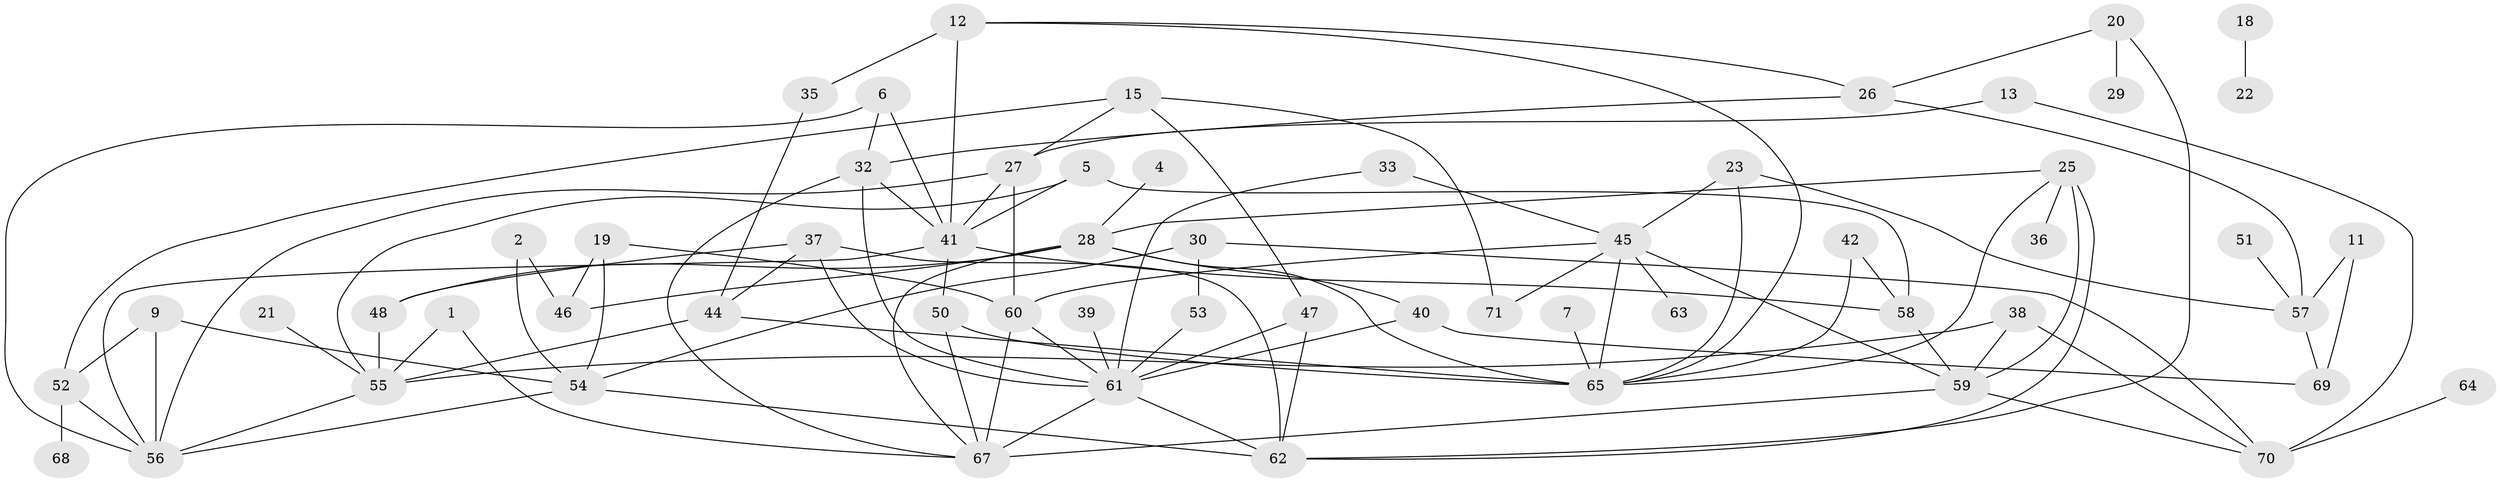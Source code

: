 // original degree distribution, {2: 0.2624113475177305, 1: 0.1773049645390071, 0: 0.0851063829787234, 4: 0.1276595744680851, 3: 0.22695035460992907, 5: 0.04964539007092199, 6: 0.05673758865248227, 9: 0.0070921985815602835, 7: 0.0070921985815602835}
// Generated by graph-tools (version 1.1) at 2025/46/03/06/25 01:46:56]
// undirected, 59 vertices, 105 edges
graph export_dot {
graph [start="1"]
  node [color=gray90,style=filled];
  1;
  2;
  4;
  5;
  6;
  7;
  9;
  11;
  12;
  13;
  15;
  18;
  19;
  20;
  21;
  22;
  23;
  25;
  26;
  27;
  28;
  29;
  30;
  32;
  33;
  35;
  36;
  37;
  38;
  39;
  40;
  41;
  42;
  44;
  45;
  46;
  47;
  48;
  50;
  51;
  52;
  53;
  54;
  55;
  56;
  57;
  58;
  59;
  60;
  61;
  62;
  63;
  64;
  65;
  67;
  68;
  69;
  70;
  71;
  1 -- 55 [weight=1.0];
  1 -- 67 [weight=1.0];
  2 -- 46 [weight=1.0];
  2 -- 54 [weight=1.0];
  4 -- 28 [weight=1.0];
  5 -- 41 [weight=1.0];
  5 -- 55 [weight=1.0];
  5 -- 58 [weight=1.0];
  6 -- 32 [weight=1.0];
  6 -- 41 [weight=1.0];
  6 -- 56 [weight=1.0];
  7 -- 65 [weight=1.0];
  9 -- 52 [weight=1.0];
  9 -- 54 [weight=1.0];
  9 -- 56 [weight=2.0];
  11 -- 57 [weight=1.0];
  11 -- 69 [weight=1.0];
  12 -- 26 [weight=1.0];
  12 -- 35 [weight=2.0];
  12 -- 41 [weight=1.0];
  12 -- 65 [weight=1.0];
  13 -- 27 [weight=1.0];
  13 -- 70 [weight=1.0];
  15 -- 27 [weight=1.0];
  15 -- 47 [weight=1.0];
  15 -- 52 [weight=1.0];
  15 -- 71 [weight=1.0];
  18 -- 22 [weight=1.0];
  19 -- 46 [weight=1.0];
  19 -- 54 [weight=1.0];
  19 -- 60 [weight=1.0];
  20 -- 26 [weight=1.0];
  20 -- 29 [weight=1.0];
  20 -- 62 [weight=1.0];
  21 -- 55 [weight=1.0];
  23 -- 45 [weight=1.0];
  23 -- 57 [weight=1.0];
  23 -- 65 [weight=2.0];
  25 -- 28 [weight=1.0];
  25 -- 36 [weight=1.0];
  25 -- 59 [weight=2.0];
  25 -- 62 [weight=1.0];
  25 -- 65 [weight=1.0];
  26 -- 32 [weight=1.0];
  26 -- 57 [weight=1.0];
  27 -- 41 [weight=1.0];
  27 -- 56 [weight=1.0];
  27 -- 60 [weight=2.0];
  28 -- 40 [weight=1.0];
  28 -- 46 [weight=1.0];
  28 -- 48 [weight=1.0];
  28 -- 65 [weight=2.0];
  28 -- 67 [weight=1.0];
  30 -- 53 [weight=1.0];
  30 -- 54 [weight=1.0];
  30 -- 70 [weight=1.0];
  32 -- 41 [weight=1.0];
  32 -- 61 [weight=1.0];
  32 -- 67 [weight=1.0];
  33 -- 45 [weight=1.0];
  33 -- 61 [weight=1.0];
  35 -- 44 [weight=1.0];
  37 -- 44 [weight=1.0];
  37 -- 48 [weight=1.0];
  37 -- 61 [weight=1.0];
  37 -- 62 [weight=1.0];
  38 -- 55 [weight=1.0];
  38 -- 59 [weight=1.0];
  38 -- 70 [weight=1.0];
  39 -- 61 [weight=1.0];
  40 -- 61 [weight=1.0];
  40 -- 69 [weight=1.0];
  41 -- 50 [weight=1.0];
  41 -- 56 [weight=1.0];
  41 -- 58 [weight=1.0];
  42 -- 58 [weight=1.0];
  42 -- 65 [weight=1.0];
  44 -- 55 [weight=1.0];
  44 -- 65 [weight=2.0];
  45 -- 59 [weight=1.0];
  45 -- 60 [weight=1.0];
  45 -- 63 [weight=1.0];
  45 -- 65 [weight=1.0];
  45 -- 71 [weight=1.0];
  47 -- 61 [weight=1.0];
  47 -- 62 [weight=1.0];
  48 -- 55 [weight=1.0];
  50 -- 65 [weight=1.0];
  50 -- 67 [weight=1.0];
  51 -- 57 [weight=1.0];
  52 -- 56 [weight=1.0];
  52 -- 68 [weight=1.0];
  53 -- 61 [weight=1.0];
  54 -- 56 [weight=1.0];
  54 -- 62 [weight=1.0];
  55 -- 56 [weight=1.0];
  57 -- 69 [weight=1.0];
  58 -- 59 [weight=1.0];
  59 -- 67 [weight=2.0];
  59 -- 70 [weight=1.0];
  60 -- 61 [weight=1.0];
  60 -- 67 [weight=1.0];
  61 -- 62 [weight=1.0];
  61 -- 67 [weight=1.0];
  64 -- 70 [weight=1.0];
}
